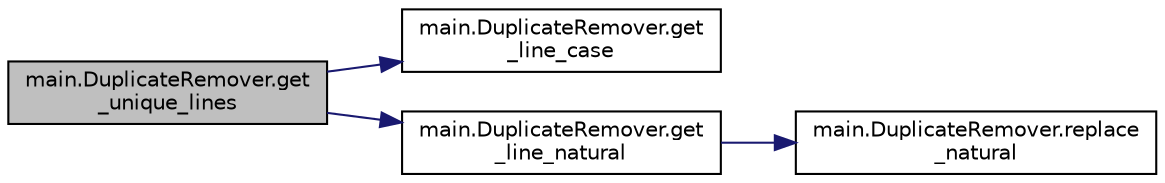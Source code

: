 digraph "main.DuplicateRemover.get_unique_lines"
{
 // LATEX_PDF_SIZE
  edge [fontname="Helvetica",fontsize="10",labelfontname="Helvetica",labelfontsize="10"];
  node [fontname="Helvetica",fontsize="10",shape=record];
  rankdir="LR";
  Node1 [label="main.DuplicateRemover.get\l_unique_lines",height=0.2,width=0.4,color="black", fillcolor="grey75", style="filled", fontcolor="black",tooltip="Удаляет из списка списка line_list dct повторяющиеся элементы."];
  Node1 -> Node2 [color="midnightblue",fontsize="10",style="solid",fontname="Helvetica"];
  Node2 [label="main.DuplicateRemover.get\l_line_case",height=0.2,width=0.4,color="black", fillcolor="white", style="filled",URL="$classmain_1_1_duplicate_remover.html#a72017d06213ebaa2f8703d1525d1184d",tooltip="Возвращает строку в нужном регистре в зависимости флага"];
  Node1 -> Node3 [color="midnightblue",fontsize="10",style="solid",fontname="Helvetica"];
  Node3 [label="main.DuplicateRemover.get\l_line_natural",height=0.2,width=0.4,color="black", fillcolor="white", style="filled",URL="$classmain_1_1_duplicate_remover.html#ae4d5435e3d14e163d3a46bb6312059a7",tooltip="Возвращает строку в натуральном либо оригинальном виде зависимости флага"];
  Node3 -> Node4 [color="midnightblue",fontsize="10",style="solid",fontname="Helvetica"];
  Node4 [label="main.DuplicateRemover.replace\l_natural",height=0.2,width=0.4,color="black", fillcolor="white", style="filled",URL="$classmain_1_1_duplicate_remover.html#a54e80fc72745a99bf1737dee55cad348",tooltip="Функция замены похожих букв"];
}
